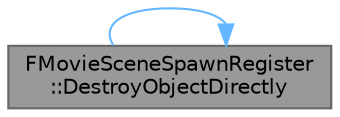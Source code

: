 digraph "FMovieSceneSpawnRegister::DestroyObjectDirectly"
{
 // INTERACTIVE_SVG=YES
 // LATEX_PDF_SIZE
  bgcolor="transparent";
  edge [fontname=Helvetica,fontsize=10,labelfontname=Helvetica,labelfontsize=10];
  node [fontname=Helvetica,fontsize=10,shape=box,height=0.2,width=0.4];
  rankdir="RL";
  Node1 [id="Node000001",label="FMovieSceneSpawnRegister\l::DestroyObjectDirectly",height=0.2,width=0.4,color="gray40", fillcolor="grey60", style="filled", fontcolor="black",tooltip="Destroy a specific previously spawned object, where its binding ID and sequence ID is not known."];
  Node1 -> Node1 [id="edge1_Node000001_Node000001",dir="back",color="steelblue1",style="solid",tooltip=" "];
}
